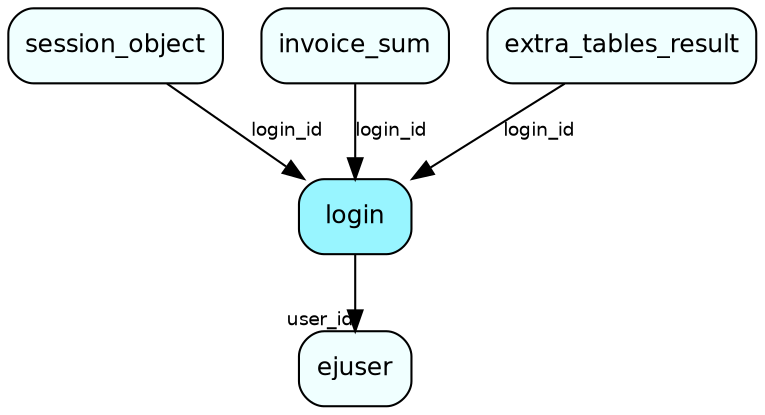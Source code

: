 digraph login  {
node [shape = box style="rounded, filled" fontname = "Helvetica" fontsize = "12" ]
edge [fontname = "Helvetica" fontsize = "9"]

login[fillcolor = "cadetblue1"]
ejuser[fillcolor = "azure1"]
session_object[fillcolor = "azure1"]
invoice_sum[fillcolor = "azure1"]
extra_tables_result[fillcolor = "azure1"]
login -> ejuser [headlabel = "user_id"]
session_object -> login [label = "login_id"]
invoice_sum -> login [label = "login_id"]
extra_tables_result -> login [label = "login_id"]
}
